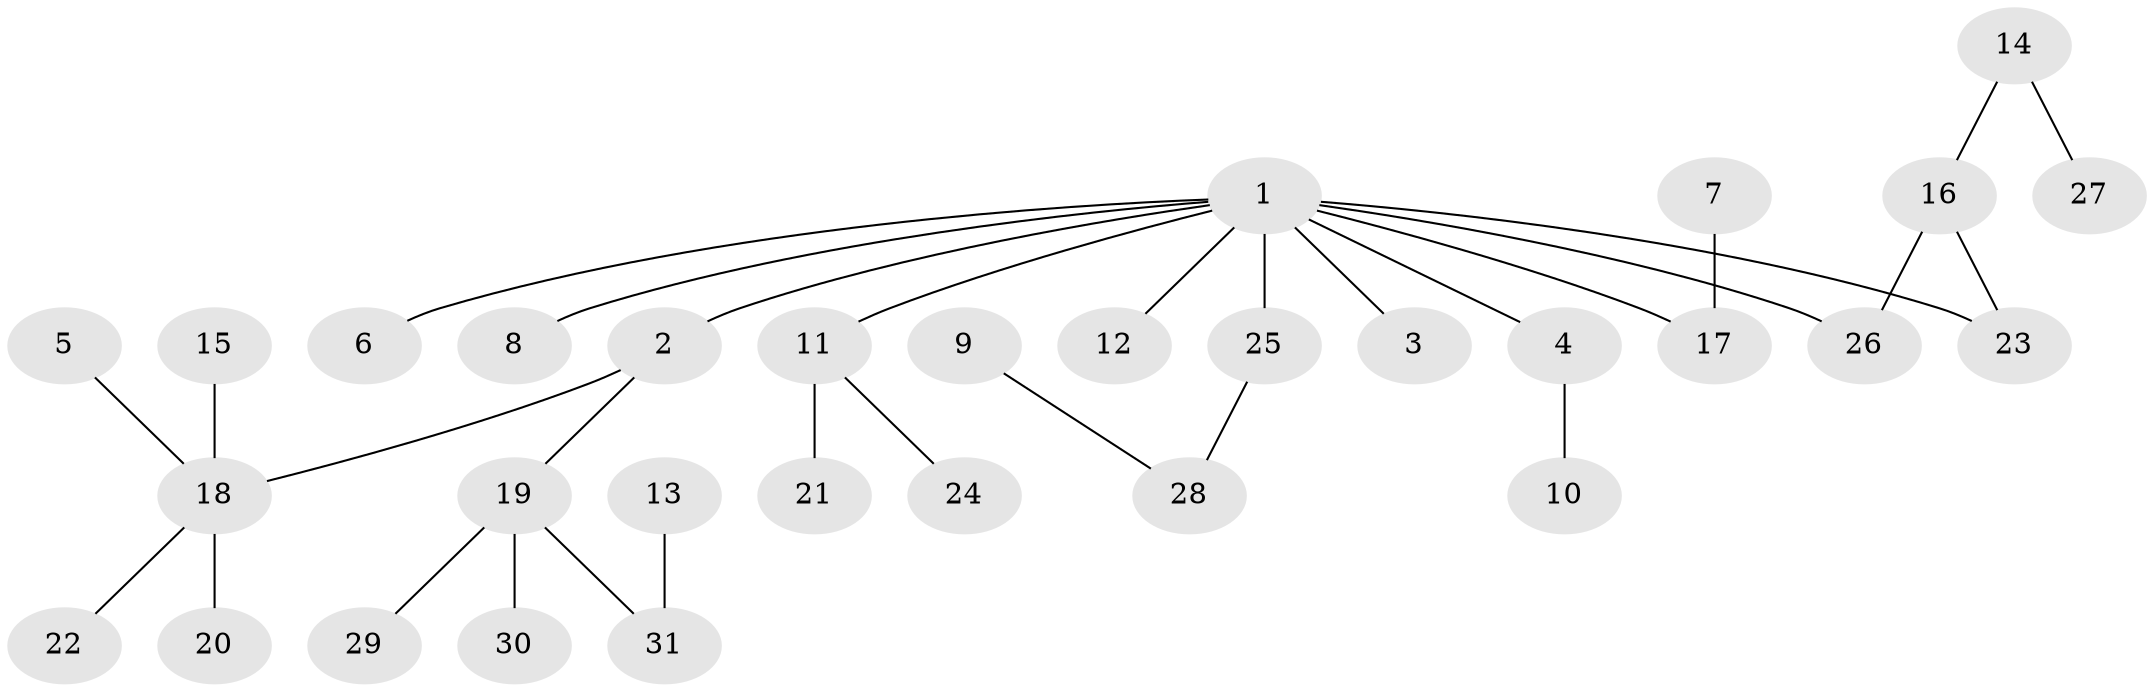 // original degree distribution, {8: 0.01639344262295082, 3: 0.19672131147540983, 5: 0.03278688524590164, 1: 0.5245901639344263, 4: 0.06557377049180328, 2: 0.16393442622950818}
// Generated by graph-tools (version 1.1) at 2025/49/03/09/25 03:49:15]
// undirected, 31 vertices, 31 edges
graph export_dot {
graph [start="1"]
  node [color=gray90,style=filled];
  1;
  2;
  3;
  4;
  5;
  6;
  7;
  8;
  9;
  10;
  11;
  12;
  13;
  14;
  15;
  16;
  17;
  18;
  19;
  20;
  21;
  22;
  23;
  24;
  25;
  26;
  27;
  28;
  29;
  30;
  31;
  1 -- 2 [weight=1.0];
  1 -- 3 [weight=1.0];
  1 -- 4 [weight=1.0];
  1 -- 6 [weight=1.0];
  1 -- 8 [weight=1.0];
  1 -- 11 [weight=1.0];
  1 -- 12 [weight=1.0];
  1 -- 17 [weight=1.0];
  1 -- 23 [weight=1.0];
  1 -- 25 [weight=1.0];
  1 -- 26 [weight=1.0];
  2 -- 18 [weight=1.0];
  2 -- 19 [weight=1.0];
  4 -- 10 [weight=1.0];
  5 -- 18 [weight=1.0];
  7 -- 17 [weight=1.0];
  9 -- 28 [weight=1.0];
  11 -- 21 [weight=1.0];
  11 -- 24 [weight=1.0];
  13 -- 31 [weight=1.0];
  14 -- 16 [weight=1.0];
  14 -- 27 [weight=1.0];
  15 -- 18 [weight=1.0];
  16 -- 23 [weight=1.0];
  16 -- 26 [weight=1.0];
  18 -- 20 [weight=1.0];
  18 -- 22 [weight=1.0];
  19 -- 29 [weight=1.0];
  19 -- 30 [weight=1.0];
  19 -- 31 [weight=1.0];
  25 -- 28 [weight=1.0];
}
